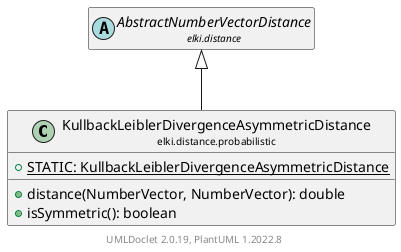 @startuml
    remove .*\.(Instance|Par|Parameterizer|Factory)$
    set namespaceSeparator none
    hide empty fields
    hide empty methods

    class "<size:14>KullbackLeiblerDivergenceAsymmetricDistance\n<size:10>elki.distance.probabilistic" as elki.distance.probabilistic.KullbackLeiblerDivergenceAsymmetricDistance [[KullbackLeiblerDivergenceAsymmetricDistance.html]] {
        {static} +STATIC: KullbackLeiblerDivergenceAsymmetricDistance
        +distance(NumberVector, NumberVector): double
        +isSymmetric(): boolean
    }

    abstract class "<size:14>AbstractNumberVectorDistance\n<size:10>elki.distance" as elki.distance.AbstractNumberVectorDistance [[../AbstractNumberVectorDistance.html]]
    class "<size:14>KullbackLeiblerDivergenceAsymmetricDistance.Par\n<size:10>elki.distance.probabilistic" as elki.distance.probabilistic.KullbackLeiblerDivergenceAsymmetricDistance.Par [[KullbackLeiblerDivergenceAsymmetricDistance.Par.html]]

    elki.distance.AbstractNumberVectorDistance <|-- elki.distance.probabilistic.KullbackLeiblerDivergenceAsymmetricDistance
    elki.distance.probabilistic.KullbackLeiblerDivergenceAsymmetricDistance +-- elki.distance.probabilistic.KullbackLeiblerDivergenceAsymmetricDistance.Par

    center footer UMLDoclet 2.0.19, PlantUML 1.2022.8
@enduml
